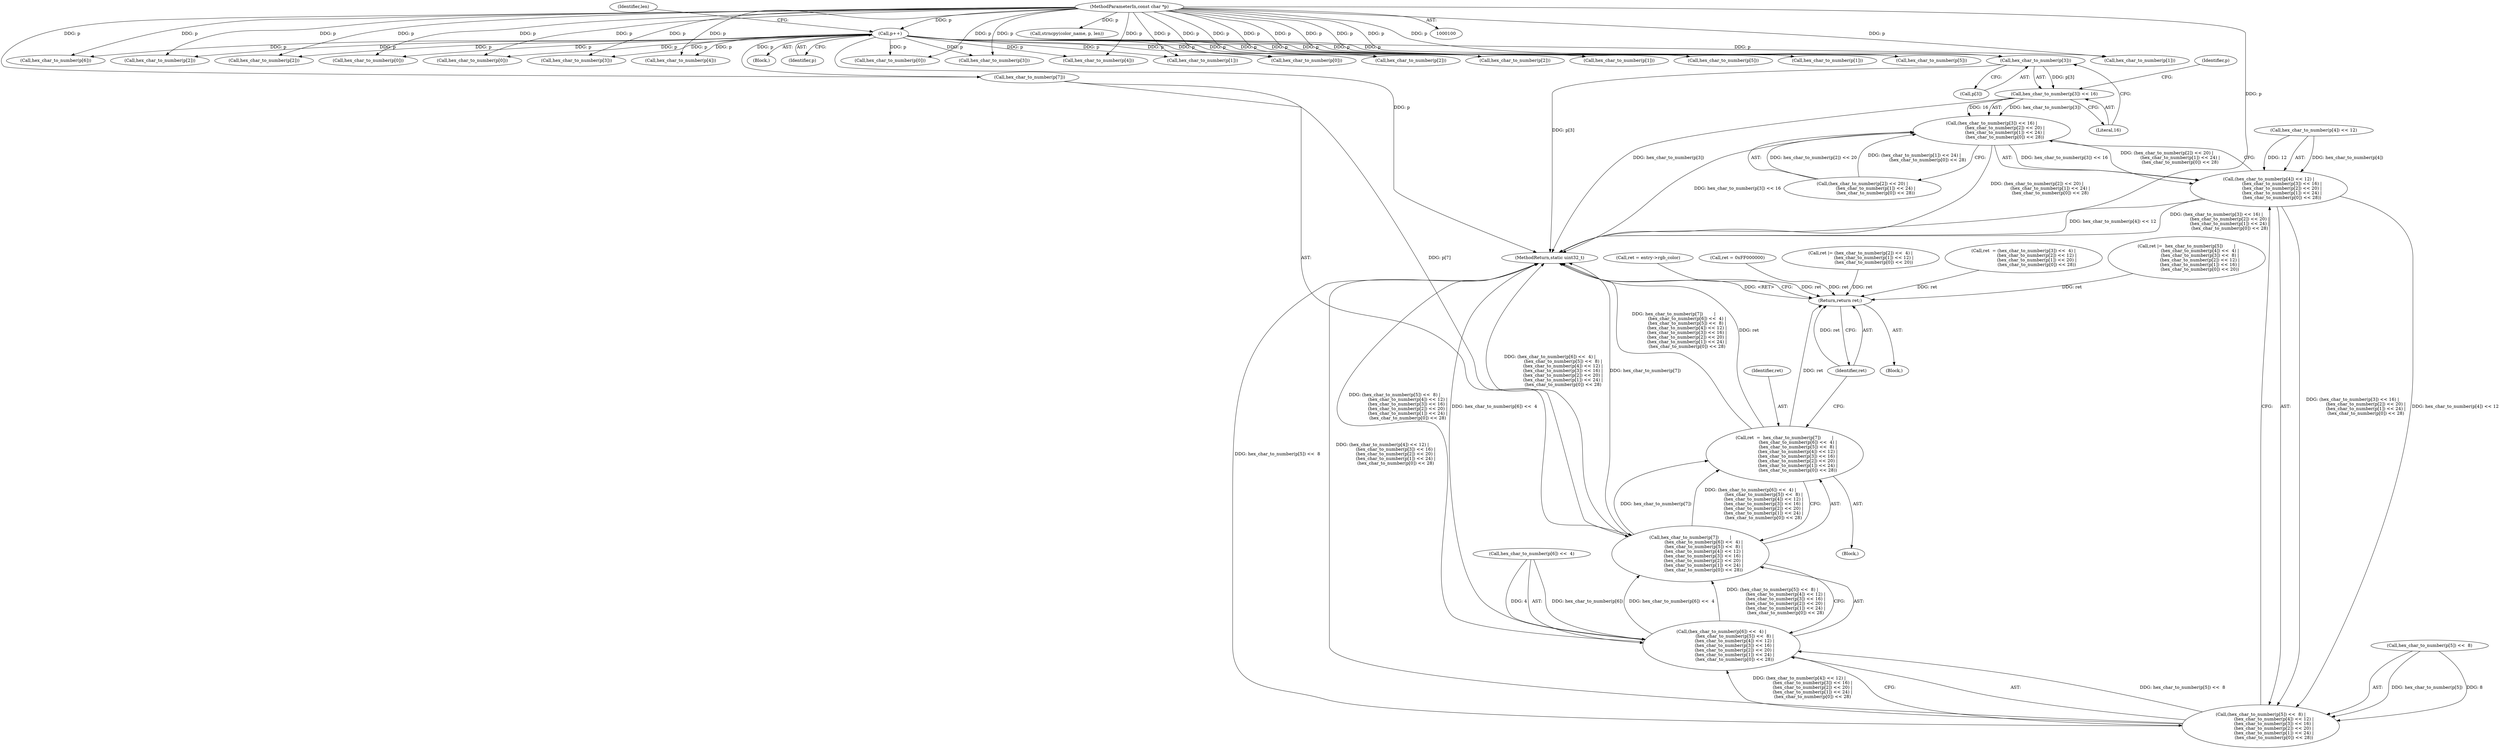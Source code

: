 digraph "0_FFmpeg_cb243972b121b1ae6b60a78ff55a0506c69f3879@array" {
"1000275" [label="(Call,hex_char_to_number(p[3]))"];
"1000126" [label="(Call,p++)"];
"1000101" [label="(MethodParameterIn,const char *p)"];
"1000274" [label="(Call,hex_char_to_number(p[3]) << 16)"];
"1000273" [label="(Call,(hex_char_to_number(p[3]) << 16) |\n                   (hex_char_to_number(p[2]) << 20) |\n                   (hex_char_to_number(p[1]) << 24) |\n                   (hex_char_to_number(p[0]) << 28))"];
"1000266" [label="(Call,(hex_char_to_number(p[4]) << 12) |\n                   (hex_char_to_number(p[3]) << 16) |\n                   (hex_char_to_number(p[2]) << 20) |\n                   (hex_char_to_number(p[1]) << 24) |\n                   (hex_char_to_number(p[0]) << 28))"];
"1000259" [label="(Call,(hex_char_to_number(p[5]) <<  8) |\n                   (hex_char_to_number(p[4]) << 12) |\n                   (hex_char_to_number(p[3]) << 16) |\n                   (hex_char_to_number(p[2]) << 20) |\n                   (hex_char_to_number(p[1]) << 24) |\n                   (hex_char_to_number(p[0]) << 28))"];
"1000252" [label="(Call,(hex_char_to_number(p[6]) <<  4) |\n                   (hex_char_to_number(p[5]) <<  8) |\n                   (hex_char_to_number(p[4]) << 12) |\n                   (hex_char_to_number(p[3]) << 16) |\n                   (hex_char_to_number(p[2]) << 20) |\n                   (hex_char_to_number(p[1]) << 24) |\n                   (hex_char_to_number(p[0]) << 28))"];
"1000247" [label="(Call,hex_char_to_number(p[7])        |\n                   (hex_char_to_number(p[6]) <<  4) |\n                   (hex_char_to_number(p[5]) <<  8) |\n                   (hex_char_to_number(p[4]) << 12) |\n                   (hex_char_to_number(p[3]) << 16) |\n                   (hex_char_to_number(p[2]) << 20) |\n                   (hex_char_to_number(p[1]) << 24) |\n                   (hex_char_to_number(p[0]) << 28))"];
"1000245" [label="(Call,ret  =  hex_char_to_number(p[7])        |\n                   (hex_char_to_number(p[6]) <<  4) |\n                   (hex_char_to_number(p[5]) <<  8) |\n                   (hex_char_to_number(p[4]) << 12) |\n                   (hex_char_to_number(p[3]) << 16) |\n                   (hex_char_to_number(p[2]) << 20) |\n                   (hex_char_to_number(p[1]) << 24) |\n                   (hex_char_to_number(p[0]) << 28))"];
"1000331" [label="(Return,return ret;)"];
"1000260" [label="(Call,hex_char_to_number(p[5]) <<  8)"];
"1000146" [label="(Call,hex_char_to_number(p[1]))"];
"1000273" [label="(Call,(hex_char_to_number(p[3]) << 16) |\n                   (hex_char_to_number(p[2]) << 20) |\n                   (hex_char_to_number(p[1]) << 24) |\n                   (hex_char_to_number(p[0]) << 28))"];
"1000254" [label="(Call,hex_char_to_number(p[6]))"];
"1000275" [label="(Call,hex_char_to_number(p[3]))"];
"1000276" [label="(Call,p[3])"];
"1000139" [label="(Call,hex_char_to_number(p[2]))"];
"1000280" [label="(Call,(hex_char_to_number(p[2]) << 20) |\n                   (hex_char_to_number(p[1]) << 24) |\n                   (hex_char_to_number(p[0]) << 28))"];
"1000174" [label="(Call,hex_char_to_number(p[2]))"];
"1000245" [label="(Call,ret  =  hex_char_to_number(p[7])        |\n                   (hex_char_to_number(p[6]) <<  4) |\n                   (hex_char_to_number(p[5]) <<  8) |\n                   (hex_char_to_number(p[4]) << 12) |\n                   (hex_char_to_number(p[3]) << 16) |\n                   (hex_char_to_number(p[2]) << 20) |\n                   (hex_char_to_number(p[1]) << 24) |\n                   (hex_char_to_number(p[0]) << 28))"];
"1000332" [label="(Identifier,ret)"];
"1000274" [label="(Call,hex_char_to_number(p[3]) << 16)"];
"1000126" [label="(Call,p++)"];
"1000152" [label="(Call,hex_char_to_number(p[0]))"];
"1000101" [label="(MethodParameterIn,const char *p)"];
"1000214" [label="(Call,hex_char_to_number(p[3]))"];
"1000284" [label="(Identifier,p)"];
"1000266" [label="(Call,(hex_char_to_number(p[4]) << 12) |\n                   (hex_char_to_number(p[3]) << 16) |\n                   (hex_char_to_number(p[2]) << 20) |\n                   (hex_char_to_number(p[1]) << 24) |\n                   (hex_char_to_number(p[0]) << 28))"];
"1000125" [label="(Block,)"];
"1000187" [label="(Call,hex_char_to_number(p[0]))"];
"1000248" [label="(Call,hex_char_to_number(p[7]))"];
"1000207" [label="(Call,hex_char_to_number(p[4]))"];
"1000252" [label="(Call,(hex_char_to_number(p[6]) <<  4) |\n                   (hex_char_to_number(p[5]) <<  8) |\n                   (hex_char_to_number(p[4]) << 12) |\n                   (hex_char_to_number(p[3]) << 16) |\n                   (hex_char_to_number(p[2]) << 20) |\n                   (hex_char_to_number(p[1]) << 24) |\n                   (hex_char_to_number(p[0]) << 28))"];
"1000279" [label="(Literal,16)"];
"1000198" [label="(Call,ret |=  hex_char_to_number(p[5])        |\n                   (hex_char_to_number(p[4]) <<  4) |\n                   (hex_char_to_number(p[3]) <<  8) |\n                   (hex_char_to_number(p[2]) << 12) |\n                   (hex_char_to_number(p[1]) << 16) |\n                   (hex_char_to_number(p[0]) << 20))"];
"1000221" [label="(Call,hex_char_to_number(p[2]))"];
"1000103" [label="(Block,)"];
"1000181" [label="(Call,hex_char_to_number(p[1]))"];
"1000331" [label="(Return,return ret;)"];
"1000244" [label="(Block,)"];
"1000253" [label="(Call,hex_char_to_number(p[6]) <<  4)"];
"1000326" [label="(Call,ret = entry->rgb_color)"];
"1000267" [label="(Call,hex_char_to_number(p[4]) << 12)"];
"1000246" [label="(Identifier,ret)"];
"1000261" [label="(Call,hex_char_to_number(p[5]))"];
"1000129" [label="(Identifier,len)"];
"1000167" [label="(Call,hex_char_to_number(p[3]))"];
"1000289" [label="(Call,hex_char_to_number(p[1]))"];
"1000302" [label="(Call,strncpy(color_name, p, len))"];
"1000295" [label="(Call,hex_char_to_number(p[0]))"];
"1000282" [label="(Call,hex_char_to_number(p[2]))"];
"1000105" [label="(Call,ret = 0xFF000000)"];
"1000135" [label="(Call,ret |= (hex_char_to_number(p[2]) <<  4) |\n                   (hex_char_to_number(p[1]) << 12) |\n                   (hex_char_to_number(p[0]) << 20))"];
"1000201" [label="(Call,hex_char_to_number(p[5]))"];
"1000228" [label="(Call,hex_char_to_number(p[1]))"];
"1000247" [label="(Call,hex_char_to_number(p[7])        |\n                   (hex_char_to_number(p[6]) <<  4) |\n                   (hex_char_to_number(p[5]) <<  8) |\n                   (hex_char_to_number(p[4]) << 12) |\n                   (hex_char_to_number(p[3]) << 16) |\n                   (hex_char_to_number(p[2]) << 20) |\n                   (hex_char_to_number(p[1]) << 24) |\n                   (hex_char_to_number(p[0]) << 28))"];
"1000259" [label="(Call,(hex_char_to_number(p[5]) <<  8) |\n                   (hex_char_to_number(p[4]) << 12) |\n                   (hex_char_to_number(p[3]) << 16) |\n                   (hex_char_to_number(p[2]) << 20) |\n                   (hex_char_to_number(p[1]) << 24) |\n                   (hex_char_to_number(p[0]) << 28))"];
"1000127" [label="(Identifier,p)"];
"1000234" [label="(Call,hex_char_to_number(p[0]))"];
"1000333" [label="(MethodReturn,static uint32_t)"];
"1000268" [label="(Call,hex_char_to_number(p[4]))"];
"1000163" [label="(Call,ret  = (hex_char_to_number(p[3]) <<  4) |\n                   (hex_char_to_number(p[2]) << 12) |\n                   (hex_char_to_number(p[1]) << 20) |\n                   (hex_char_to_number(p[0]) << 28))"];
"1000275" -> "1000274"  [label="AST: "];
"1000275" -> "1000276"  [label="CFG: "];
"1000276" -> "1000275"  [label="AST: "];
"1000279" -> "1000275"  [label="CFG: "];
"1000275" -> "1000333"  [label="DDG: p[3]"];
"1000275" -> "1000274"  [label="DDG: p[3]"];
"1000126" -> "1000275"  [label="DDG: p"];
"1000101" -> "1000275"  [label="DDG: p"];
"1000126" -> "1000125"  [label="AST: "];
"1000126" -> "1000127"  [label="CFG: "];
"1000127" -> "1000126"  [label="AST: "];
"1000129" -> "1000126"  [label="CFG: "];
"1000126" -> "1000333"  [label="DDG: p"];
"1000101" -> "1000126"  [label="DDG: p"];
"1000126" -> "1000139"  [label="DDG: p"];
"1000126" -> "1000146"  [label="DDG: p"];
"1000126" -> "1000152"  [label="DDG: p"];
"1000126" -> "1000167"  [label="DDG: p"];
"1000126" -> "1000174"  [label="DDG: p"];
"1000126" -> "1000181"  [label="DDG: p"];
"1000126" -> "1000187"  [label="DDG: p"];
"1000126" -> "1000201"  [label="DDG: p"];
"1000126" -> "1000207"  [label="DDG: p"];
"1000126" -> "1000214"  [label="DDG: p"];
"1000126" -> "1000221"  [label="DDG: p"];
"1000126" -> "1000228"  [label="DDG: p"];
"1000126" -> "1000234"  [label="DDG: p"];
"1000126" -> "1000248"  [label="DDG: p"];
"1000126" -> "1000254"  [label="DDG: p"];
"1000126" -> "1000261"  [label="DDG: p"];
"1000126" -> "1000268"  [label="DDG: p"];
"1000126" -> "1000282"  [label="DDG: p"];
"1000126" -> "1000289"  [label="DDG: p"];
"1000126" -> "1000295"  [label="DDG: p"];
"1000101" -> "1000100"  [label="AST: "];
"1000101" -> "1000333"  [label="DDG: p"];
"1000101" -> "1000139"  [label="DDG: p"];
"1000101" -> "1000146"  [label="DDG: p"];
"1000101" -> "1000152"  [label="DDG: p"];
"1000101" -> "1000167"  [label="DDG: p"];
"1000101" -> "1000174"  [label="DDG: p"];
"1000101" -> "1000181"  [label="DDG: p"];
"1000101" -> "1000187"  [label="DDG: p"];
"1000101" -> "1000201"  [label="DDG: p"];
"1000101" -> "1000207"  [label="DDG: p"];
"1000101" -> "1000214"  [label="DDG: p"];
"1000101" -> "1000221"  [label="DDG: p"];
"1000101" -> "1000228"  [label="DDG: p"];
"1000101" -> "1000234"  [label="DDG: p"];
"1000101" -> "1000248"  [label="DDG: p"];
"1000101" -> "1000254"  [label="DDG: p"];
"1000101" -> "1000261"  [label="DDG: p"];
"1000101" -> "1000268"  [label="DDG: p"];
"1000101" -> "1000282"  [label="DDG: p"];
"1000101" -> "1000289"  [label="DDG: p"];
"1000101" -> "1000295"  [label="DDG: p"];
"1000101" -> "1000302"  [label="DDG: p"];
"1000274" -> "1000273"  [label="AST: "];
"1000274" -> "1000279"  [label="CFG: "];
"1000279" -> "1000274"  [label="AST: "];
"1000284" -> "1000274"  [label="CFG: "];
"1000274" -> "1000333"  [label="DDG: hex_char_to_number(p[3])"];
"1000274" -> "1000273"  [label="DDG: hex_char_to_number(p[3])"];
"1000274" -> "1000273"  [label="DDG: 16"];
"1000273" -> "1000266"  [label="AST: "];
"1000273" -> "1000280"  [label="CFG: "];
"1000280" -> "1000273"  [label="AST: "];
"1000266" -> "1000273"  [label="CFG: "];
"1000273" -> "1000333"  [label="DDG: (hex_char_to_number(p[2]) << 20) |\n                   (hex_char_to_number(p[1]) << 24) |\n                   (hex_char_to_number(p[0]) << 28)"];
"1000273" -> "1000333"  [label="DDG: hex_char_to_number(p[3]) << 16"];
"1000273" -> "1000266"  [label="DDG: hex_char_to_number(p[3]) << 16"];
"1000273" -> "1000266"  [label="DDG: (hex_char_to_number(p[2]) << 20) |\n                   (hex_char_to_number(p[1]) << 24) |\n                   (hex_char_to_number(p[0]) << 28)"];
"1000280" -> "1000273"  [label="DDG: hex_char_to_number(p[2]) << 20"];
"1000280" -> "1000273"  [label="DDG: (hex_char_to_number(p[1]) << 24) |\n                   (hex_char_to_number(p[0]) << 28)"];
"1000266" -> "1000259"  [label="AST: "];
"1000267" -> "1000266"  [label="AST: "];
"1000259" -> "1000266"  [label="CFG: "];
"1000266" -> "1000333"  [label="DDG: hex_char_to_number(p[4]) << 12"];
"1000266" -> "1000333"  [label="DDG: (hex_char_to_number(p[3]) << 16) |\n                   (hex_char_to_number(p[2]) << 20) |\n                   (hex_char_to_number(p[1]) << 24) |\n                   (hex_char_to_number(p[0]) << 28)"];
"1000266" -> "1000259"  [label="DDG: hex_char_to_number(p[4]) << 12"];
"1000266" -> "1000259"  [label="DDG: (hex_char_to_number(p[3]) << 16) |\n                   (hex_char_to_number(p[2]) << 20) |\n                   (hex_char_to_number(p[1]) << 24) |\n                   (hex_char_to_number(p[0]) << 28)"];
"1000267" -> "1000266"  [label="DDG: hex_char_to_number(p[4])"];
"1000267" -> "1000266"  [label="DDG: 12"];
"1000259" -> "1000252"  [label="AST: "];
"1000260" -> "1000259"  [label="AST: "];
"1000252" -> "1000259"  [label="CFG: "];
"1000259" -> "1000333"  [label="DDG: hex_char_to_number(p[5]) <<  8"];
"1000259" -> "1000333"  [label="DDG: (hex_char_to_number(p[4]) << 12) |\n                   (hex_char_to_number(p[3]) << 16) |\n                   (hex_char_to_number(p[2]) << 20) |\n                   (hex_char_to_number(p[1]) << 24) |\n                   (hex_char_to_number(p[0]) << 28)"];
"1000259" -> "1000252"  [label="DDG: hex_char_to_number(p[5]) <<  8"];
"1000259" -> "1000252"  [label="DDG: (hex_char_to_number(p[4]) << 12) |\n                   (hex_char_to_number(p[3]) << 16) |\n                   (hex_char_to_number(p[2]) << 20) |\n                   (hex_char_to_number(p[1]) << 24) |\n                   (hex_char_to_number(p[0]) << 28)"];
"1000260" -> "1000259"  [label="DDG: hex_char_to_number(p[5])"];
"1000260" -> "1000259"  [label="DDG: 8"];
"1000252" -> "1000247"  [label="AST: "];
"1000253" -> "1000252"  [label="AST: "];
"1000247" -> "1000252"  [label="CFG: "];
"1000252" -> "1000333"  [label="DDG: (hex_char_to_number(p[5]) <<  8) |\n                   (hex_char_to_number(p[4]) << 12) |\n                   (hex_char_to_number(p[3]) << 16) |\n                   (hex_char_to_number(p[2]) << 20) |\n                   (hex_char_to_number(p[1]) << 24) |\n                   (hex_char_to_number(p[0]) << 28)"];
"1000252" -> "1000333"  [label="DDG: hex_char_to_number(p[6]) <<  4"];
"1000252" -> "1000247"  [label="DDG: hex_char_to_number(p[6]) <<  4"];
"1000252" -> "1000247"  [label="DDG: (hex_char_to_number(p[5]) <<  8) |\n                   (hex_char_to_number(p[4]) << 12) |\n                   (hex_char_to_number(p[3]) << 16) |\n                   (hex_char_to_number(p[2]) << 20) |\n                   (hex_char_to_number(p[1]) << 24) |\n                   (hex_char_to_number(p[0]) << 28)"];
"1000253" -> "1000252"  [label="DDG: hex_char_to_number(p[6])"];
"1000253" -> "1000252"  [label="DDG: 4"];
"1000247" -> "1000245"  [label="AST: "];
"1000248" -> "1000247"  [label="AST: "];
"1000245" -> "1000247"  [label="CFG: "];
"1000247" -> "1000333"  [label="DDG: hex_char_to_number(p[7])"];
"1000247" -> "1000333"  [label="DDG: (hex_char_to_number(p[6]) <<  4) |\n                   (hex_char_to_number(p[5]) <<  8) |\n                   (hex_char_to_number(p[4]) << 12) |\n                   (hex_char_to_number(p[3]) << 16) |\n                   (hex_char_to_number(p[2]) << 20) |\n                   (hex_char_to_number(p[1]) << 24) |\n                   (hex_char_to_number(p[0]) << 28)"];
"1000247" -> "1000245"  [label="DDG: hex_char_to_number(p[7])"];
"1000247" -> "1000245"  [label="DDG: (hex_char_to_number(p[6]) <<  4) |\n                   (hex_char_to_number(p[5]) <<  8) |\n                   (hex_char_to_number(p[4]) << 12) |\n                   (hex_char_to_number(p[3]) << 16) |\n                   (hex_char_to_number(p[2]) << 20) |\n                   (hex_char_to_number(p[1]) << 24) |\n                   (hex_char_to_number(p[0]) << 28)"];
"1000248" -> "1000247"  [label="DDG: p[7]"];
"1000245" -> "1000244"  [label="AST: "];
"1000246" -> "1000245"  [label="AST: "];
"1000332" -> "1000245"  [label="CFG: "];
"1000245" -> "1000333"  [label="DDG: ret"];
"1000245" -> "1000333"  [label="DDG: hex_char_to_number(p[7])        |\n                   (hex_char_to_number(p[6]) <<  4) |\n                   (hex_char_to_number(p[5]) <<  8) |\n                   (hex_char_to_number(p[4]) << 12) |\n                   (hex_char_to_number(p[3]) << 16) |\n                   (hex_char_to_number(p[2]) << 20) |\n                   (hex_char_to_number(p[1]) << 24) |\n                   (hex_char_to_number(p[0]) << 28)"];
"1000245" -> "1000331"  [label="DDG: ret"];
"1000331" -> "1000103"  [label="AST: "];
"1000331" -> "1000332"  [label="CFG: "];
"1000332" -> "1000331"  [label="AST: "];
"1000333" -> "1000331"  [label="CFG: "];
"1000331" -> "1000333"  [label="DDG: <RET>"];
"1000332" -> "1000331"  [label="DDG: ret"];
"1000163" -> "1000331"  [label="DDG: ret"];
"1000198" -> "1000331"  [label="DDG: ret"];
"1000135" -> "1000331"  [label="DDG: ret"];
"1000326" -> "1000331"  [label="DDG: ret"];
"1000105" -> "1000331"  [label="DDG: ret"];
}
